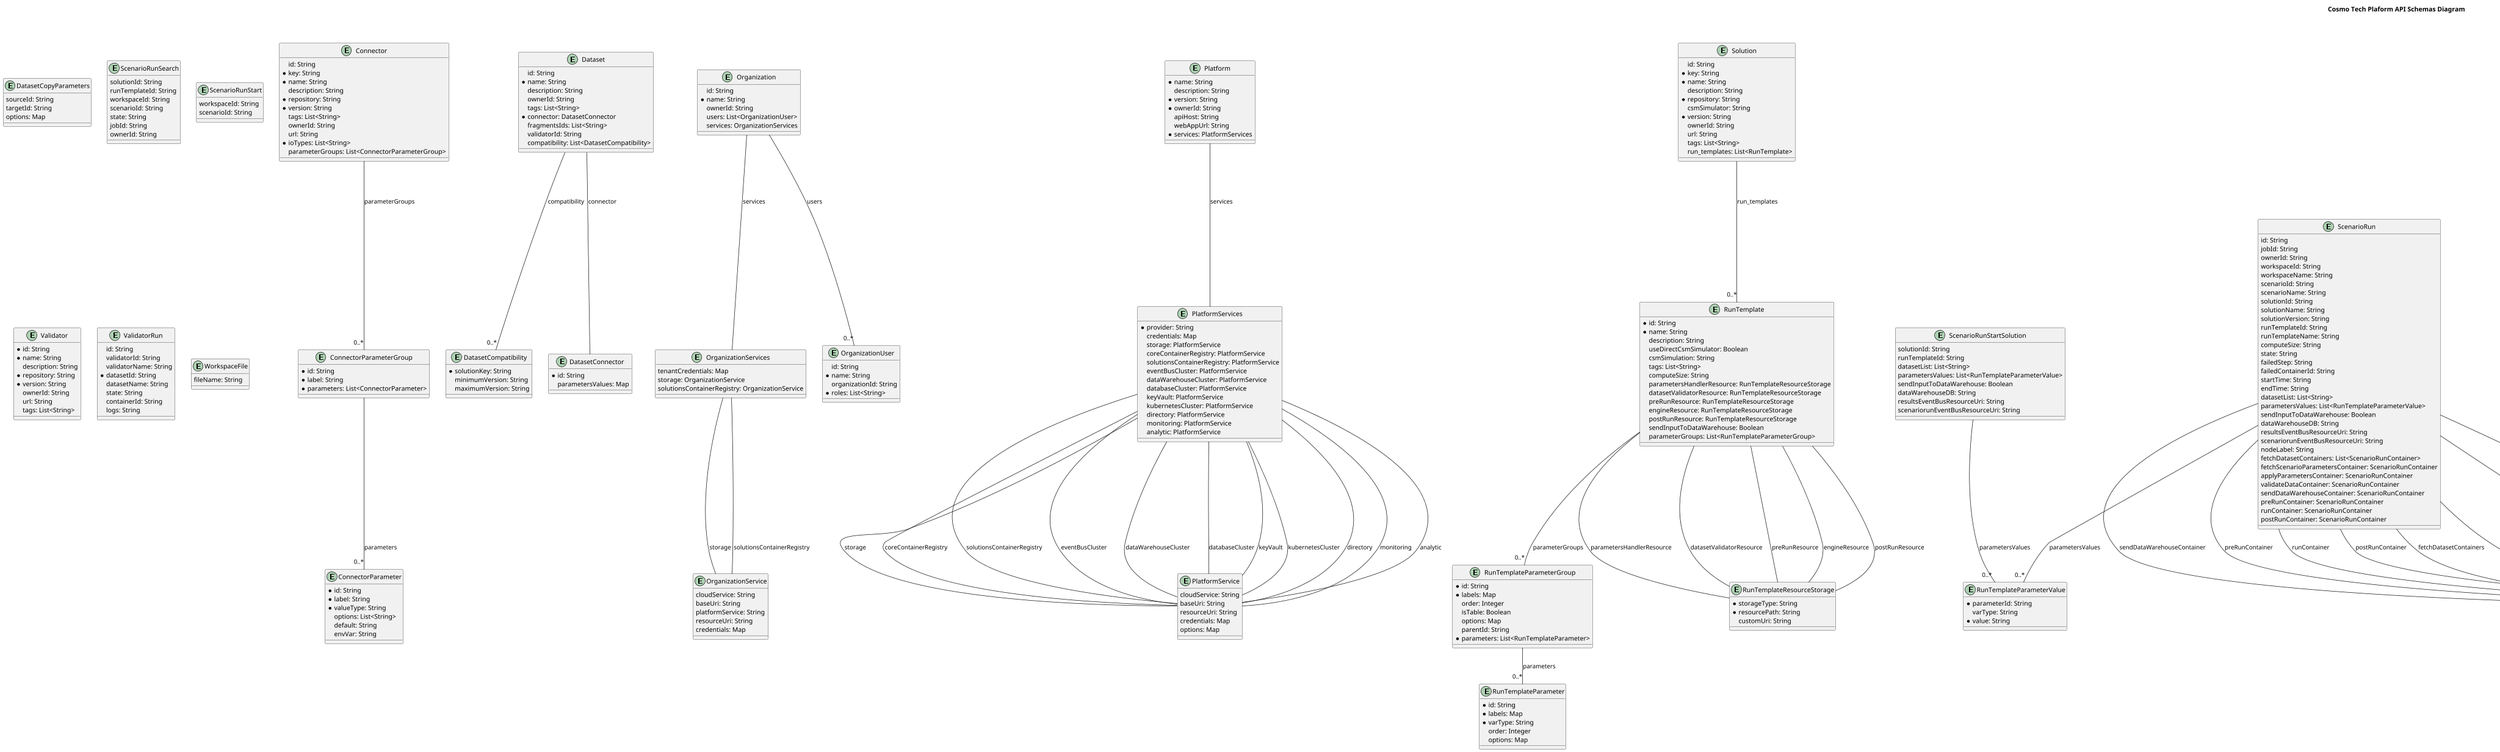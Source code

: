 @startuml
scale 0.75

title Cosmo Tech Plaform API Schemas Diagram

entity Connector { 
    id: String
    * key: String
    * name: String
    description: String
    * repository: String
    * version: String
    tags: List<String>
    ownerId: String
    url: String
    * ioTypes: List<String>
    parameterGroups: List<ConnectorParameterGroup>
}

entity ConnectorParameter { 
    * id: String
    * label: String
    * valueType: String
    options: List<String>
    default: String
    envVar: String
}

entity ConnectorParameterGroup { 
    * id: String
    * label: String
    * parameters: List<ConnectorParameter>
}

entity Dataset { 
    id: String
    * name: String
    description: String
    ownerId: String
    tags: List<String>
    * connector: DatasetConnector
    fragmentsIds: List<String>
    validatorId: String
    compatibility: List<DatasetCompatibility>
}

entity DatasetCompatibility { 
    * solutionKey: String
    minimumVersion: String
    maximumVersion: String
}

entity DatasetConnector { 
    * id: String
    parametersValues: Map
}

entity DatasetCopyParameters { 
    sourceId: String
    targetId: String
    options: Map
}

entity Organization { 
    id: String
    * name: String
    ownerId: String
    users: List<OrganizationUser>
    services: OrganizationServices
}

entity OrganizationService { 
    cloudService: String
    baseUri: String
    platformService: String
    resourceUri: String
    credentials: Map
}

entity OrganizationServices { 
    tenantCredentials: Map
    storage: OrganizationService
    solutionsContainerRegistry: OrganizationService
}

entity OrganizationUser { 
    id: String
    * name: String
    organizationId: String
    * roles: List<String>
}

entity Platform { 
    * name: String
    description: String
    * version: String
    * ownerId: String
    apiHost: String
    webAppUrl: String
    * services: PlatformServices
}

entity PlatformService { 
    cloudService: String
    baseUri: String
    resourceUri: String
    credentials: Map
    options: Map
}

entity PlatformServices { 
    * provider: String
    credentials: Map
    storage: PlatformService
    coreContainerRegistry: PlatformService
    solutionsContainerRegistry: PlatformService
    eventBusCluster: PlatformService
    dataWarehouseCluster: PlatformService
    databaseCluster: PlatformService
    keyVault: PlatformService
    kubernetesCluster: PlatformService
    directory: PlatformService
    monitoring: PlatformService
    analytic: PlatformService
}

entity RunTemplate { 
    * id: String
    * name: String
    description: String
    useDirectCsmSimulator: Boolean
    csmSimulation: String
    tags: List<String>
    computeSize: String
    parametersHandlerResource: RunTemplateResourceStorage
    datasetValidatorResource: RunTemplateResourceStorage
    preRunResource: RunTemplateResourceStorage
    engineResource: RunTemplateResourceStorage
    postRunResource: RunTemplateResourceStorage
    sendInputToDataWarehouse: Boolean
    parameterGroups: List<RunTemplateParameterGroup>
}

entity RunTemplateParameter { 
    * id: String
    * labels: Map
    * varType: String
    order: Integer
    options: Map
}

entity RunTemplateParameterGroup { 
    * id: String
    * labels: Map
    order: Integer
    isTable: Boolean
    options: Map
    parentId: String
    * parameters: List<RunTemplateParameter>
}

entity RunTemplateParameterValue { 
    * parameterId: String
    varType: String
    * value: String
}

entity RunTemplateResourceStorage { 
    * storageType: String
    * resourcePath: String
    customUri: String
}

entity Scenario { 
    id: String
    * name: String
    description: String
    tags: List<String>
    parentId: String
    ownerId: String
    solutionId: String
    runTemplateId: String
    users: List<ScenarioUser>
    state: String
    creationDate: String
    ownerName: String
    solutionName: String
    runTemplateName: String
    datasetList: List<String>
    parametersValues: List<ScenarioRunTemplateParameterValue>
}

entity ScenarioChangedParameterValue { 
    parameterId: String
    varType: String
    value: String
    comparedValue: String
}

entity ScenarioComparisonResult { 
    scenarioId: String
    comparedScenarioId: String
    changedValues: List<ScenarioChangedParameterValue>
}

entity ScenarioRun { 
    id: String
    jobId: String
    ownerId: String
    workspaceId: String
    workspaceName: String
    scenarioId: String
    scenarioName: String
    solutionId: String
    solutionName: String
    solutionVersion: String
    runTemplateId: String
    runTemplateName: String
    computeSize: String
    state: String
    failedStep: String
    failedContainerId: String
    startTime: String
    endTime: String
    datasetList: List<String>
    parametersValues: List<RunTemplateParameterValue>
    sendInputToDataWarehouse: Boolean
    dataWarehouseDB: String
    resultsEventBusResourceUri: String
    scenariorunEventBusResourceUri: String
    nodeLabel: String
    fetchDatasetContainers: List<ScenarioRunContainer>
    fetchScenarioParametersContainer: ScenarioRunContainer
    applyParametersContainer: ScenarioRunContainer
    validateDataContainer: ScenarioRunContainer
    sendDataWarehouseContainer: ScenarioRunContainer
    preRunContainer: ScenarioRunContainer
    runContainer: ScenarioRunContainer
    postRunContainer: ScenarioRunContainer
}

entity ScenarioRunContainer { 
    id: String
    envVars: Map
    image: String
    runArgs: List<String>
}

entity ScenarioRunContainerLog { 
    timeGenerated: String
    entrySource: String
    logEntry: String
}

entity ScenarioRunContainerLogs { 
    container: ScenarioRunContainer
    computer: String
    logs: List<ScenarioRunContainerLog>
    textLog: String
}

entity ScenarioRunLogs { 
    scenariorunId: String
    options: ScenarioRunLogsOptions
    fetchDatasetLogs: List<ScenarioRunContainerLogs>
    fetchScenarioParametersLog: ScenarioRunContainerLogs
    applyParametersLogs: ScenarioRunContainerLogs
    validateDataLogs: ScenarioRunContainerLogs
    sendDataWarehouseLogs: ScenarioRunContainerLogs
    preRunLogs: ScenarioRunContainerLogs
    runLogs: ScenarioRunContainerLogs
    postRunLogs: ScenarioRunContainerLogs
}

entity ScenarioRunLogsOptions { 
    containerIds: List<String>
    plainText: Boolean
}

entity ScenarioRunSearch { 
    solutionId: String
    runTemplateId: String
    workspaceId: String
    scenarioId: String
    state: String
    jobId: String
    ownerId: String
}

entity ScenarioRunStart { 
    workspaceId: String
    scenarioId: String
}

entity ScenarioRunStartContainers { 
    nodeLabel: String
    fetchDatasetContainers: List<ScenarioRunContainer>
    fetchScenarioParametersContainer: ScenarioRunContainer
    applyParametersContainer: ScenarioRunContainer
    validateDataContainer: ScenarioRunContainer
    sendDataWarehouseContainer: ScenarioRunContainer
    preRunContainer: ScenarioRunContainer
    runContainer: ScenarioRunContainer
    postRunContainer: ScenarioRunContainer
}

entity ScenarioRunStartSolution { 
    solutionId: String
    runTemplateId: String
    datasetList: List<String>
    parametersValues: List<RunTemplateParameterValue>
    sendInputToDataWarehouse: Boolean
    dataWarehouseDB: String
    resultsEventBusResourceUri: String
    scenariorunEventBusResourceUri: String
}

entity ScenarioRunTemplateParameterValue { 
    * parameterId: String
    varType: String
    * value: String
    isInherited: String
}

entity ScenarioUser { 
    * id: String
    name: String
    * roles: String
}

entity Solution { 
    id: String
    * key: String
    * name: String
    description: String
    * repository: String
    csmSimulator: String
    * version: String
    ownerId: String
    url: String
    tags: List<String>
    run_templates: List<RunTemplate>
}

entity User { 
    id: String
    * name: String
    * platformRoles: List<String>
    organizations: List<UserOrganization>
}

entity UserOrganization { 
    id: String
    name: String
    roles: List<String>
    workspaces: List<UserWorkspace>
}

entity UserWorkspace { 
    id: String
    name: String
    roles: List<String>
}

entity Validator { 
    * id: String
    * name: String
    description: String
    * repository: String
    * version: String
    ownerId: String
    url: String
    tags: List<String>
}

entity ValidatorRun { 
    id: String
    validatorId: String
    validatorName: String
    * datasetId: String
    datasetName: String
    state: String
    containerId: String
    logs: String
}

entity Workspace { 
    id: String
    * name: String
    description: String
    version: String
    tags: List<String>
    ownerId: String
    * solution: WorkspaceSolution
    users: List<WorkspaceUser>
    webApp: WorkspaceWebApp
    services: WorkspaceServices
    sendInputToDataWarehouse: Boolean
}

entity WorkspaceFile { 
    fileName: String
}

entity WorkspaceService { 
    cloudService: String
    baseUri: String
    platformService: String
    resourceUri: String
    credentials: Map
}

entity WorkspaceServices { 
    tenantCredentials: Map
    resultsEventBus: WorkspaceService
    scenariorunEventBus: WorkspaceService
    dataWarehouse: WorkspaceService
    storage: WorkspaceService
}

entity WorkspaceSolution { 
    * solutionId: String
    runTemplateFilter: List<String>
    defaultRunTemplateDataset: Map
}

entity WorkspaceUser { 
    * id: String
    name: String
    * roles: List<String>
}

entity WorkspaceWebApp { 
    * url: String
    iframes: Map
    options: Map
}


Connector -- "0..*" ConnectorParameterGroup : parameterGroups
Organization -- "0..*" OrganizationUser : users
Organization -- OrganizationServices : services
User -- "0..*" UserOrganization : organizations
Platform -- PlatformServices : services
RunTemplateParameterGroup -- "0..*" RunTemplateParameter : parameters
ScenarioRunStartSolution -- "0..*" RunTemplateParameterValue : parametersValues
RunTemplate -- RunTemplateResourceStorage : parametersHandlerResource
RunTemplate -- RunTemplateResourceStorage : datasetValidatorResource
RunTemplate -- RunTemplateResourceStorage : preRunResource
RunTemplate -- RunTemplateResourceStorage : engineResource
RunTemplate -- RunTemplateResourceStorage : postRunResource
RunTemplate -- "0..*" RunTemplateParameterGroup : parameterGroups
ScenarioRunContainerLogs -- ScenarioRunContainer : container
ScenarioRunContainerLogs -- "0..*" ScenarioRunContainerLog : logs
UserOrganization -- "0..*" UserWorkspace : workspaces
ScenarioRunLogs -- ScenarioRunLogsOptions : options
ScenarioRunLogs -- "0..*" ScenarioRunContainerLogs : fetchDatasetLogs
ScenarioRunLogs -- ScenarioRunContainerLogs : fetchScenarioParametersLog
ScenarioRunLogs -- ScenarioRunContainerLogs : applyParametersLogs
ScenarioRunLogs -- ScenarioRunContainerLogs : validateDataLogs
ScenarioRunLogs -- ScenarioRunContainerLogs : sendDataWarehouseLogs
ScenarioRunLogs -- ScenarioRunContainerLogs : preRunLogs
ScenarioRunLogs -- ScenarioRunContainerLogs : runLogs
ScenarioRunLogs -- ScenarioRunContainerLogs : postRunLogs
Solution -- "0..*" RunTemplate : run_templates
ScenarioComparisonResult -- "0..*" ScenarioChangedParameterValue : changedValues
Dataset -- DatasetConnector : connector
Dataset -- "0..*" DatasetCompatibility : compatibility
WorkspaceServices -- WorkspaceService : resultsEventBus
WorkspaceServices -- WorkspaceService : scenariorunEventBus
WorkspaceServices -- WorkspaceService : dataWarehouse
WorkspaceServices -- WorkspaceService : storage
ConnectorParameterGroup -- "0..*" ConnectorParameter : parameters
OrganizationServices -- OrganizationService : storage
OrganizationServices -- OrganizationService : solutionsContainerRegistry
Scenario -- "0..*" ScenarioUser : users
Scenario -- "0..*" ScenarioRunTemplateParameterValue : parametersValues
ScenarioRun -- "0..*" RunTemplateParameterValue : parametersValues
ScenarioRun -- "0..*" ScenarioRunContainer : fetchDatasetContainers
ScenarioRun -- ScenarioRunContainer : fetchScenarioParametersContainer
ScenarioRun -- ScenarioRunContainer : applyParametersContainer
ScenarioRun -- ScenarioRunContainer : validateDataContainer
ScenarioRun -- ScenarioRunContainer : sendDataWarehouseContainer
ScenarioRun -- ScenarioRunContainer : preRunContainer
ScenarioRun -- ScenarioRunContainer : runContainer
ScenarioRun -- ScenarioRunContainer : postRunContainer
PlatformServices -- PlatformService : storage
PlatformServices -- PlatformService : coreContainerRegistry
PlatformServices -- PlatformService : solutionsContainerRegistry
PlatformServices -- PlatformService : eventBusCluster
PlatformServices -- PlatformService : dataWarehouseCluster
PlatformServices -- PlatformService : databaseCluster
PlatformServices -- PlatformService : keyVault
PlatformServices -- PlatformService : kubernetesCluster
PlatformServices -- PlatformService : directory
PlatformServices -- PlatformService : monitoring
PlatformServices -- PlatformService : analytic
ScenarioRunStartContainers -- "0..*" ScenarioRunContainer : fetchDatasetContainers
ScenarioRunStartContainers -- ScenarioRunContainer : fetchScenarioParametersContainer
ScenarioRunStartContainers -- ScenarioRunContainer : applyParametersContainer
ScenarioRunStartContainers -- ScenarioRunContainer : validateDataContainer
ScenarioRunStartContainers -- ScenarioRunContainer : sendDataWarehouseContainer
ScenarioRunStartContainers -- ScenarioRunContainer : preRunContainer
ScenarioRunStartContainers -- ScenarioRunContainer : runContainer
ScenarioRunStartContainers -- ScenarioRunContainer : postRunContainer
Workspace -- WorkspaceSolution : solution
Workspace -- "0..*" WorkspaceUser : users
Workspace -- WorkspaceWebApp : webApp
Workspace -- WorkspaceServices : services

@enduml
